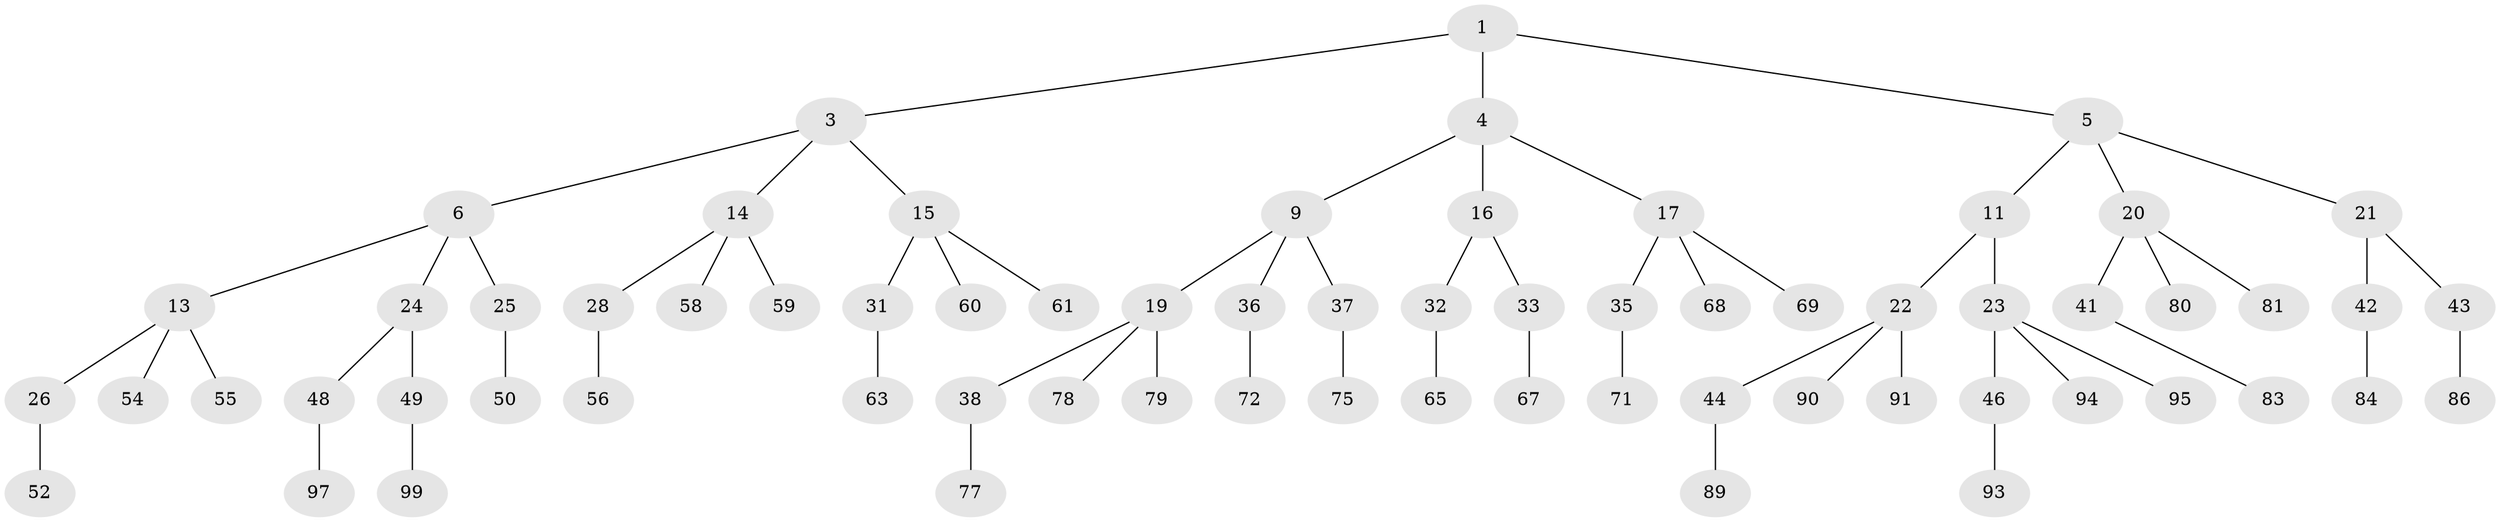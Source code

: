 // original degree distribution, {2: 0.02, 3: 0.48, 1: 0.5}
// Generated by graph-tools (version 1.1) at 2025/38/02/21/25 10:38:56]
// undirected, 68 vertices, 67 edges
graph export_dot {
graph [start="1"]
  node [color=gray90,style=filled];
  1 [super="+2"];
  3 [latent=1,super="+7"];
  4 [latent=0.5,super="+8"];
  5 [latent=0.5,super="+10"];
  6 [latent=0.5,super="+12"];
  9 [latent=0.333333,super="+18"];
  11 [latent=0.333333];
  13 [latent=0.333333,super="+27"];
  14 [latent=0.333333,super="+29"];
  15 [latent=0.333333,super="+30"];
  16 [latent=0.25];
  17 [latent=0.25,super="+34"];
  19 [latent=0.25,super="+39"];
  20 [latent=0.25,super="+40"];
  21 [latent=0.25];
  22 [latent=0.25,super="+45"];
  23 [latent=0.25,super="+47"];
  24 [latent=0.25];
  25 [latent=0.25,super="+51"];
  26 [latent=0.25,super="+53"];
  28 [latent=0.25,super="+57"];
  31 [latent=0.25,super="+62"];
  32 [latent=0.2,super="+64"];
  33 [latent=0.2,super="+66"];
  35 [latent=0.2,super="+70"];
  36 [latent=0.2,super="+73"];
  37 [latent=0.2,super="+74"];
  38 [latent=0.2,super="+76"];
  41 [latent=0.2,super="+82"];
  42 [latent=0.2,super="+85"];
  43 [latent=0.2,super="+87"];
  44 [latent=0.2,super="+88"];
  46 [latent=0.2,super="+92"];
  48 [latent=0.2,super="+96"];
  49 [latent=0.2,super="+98"];
  50 [latent=0.2,super="+100"];
  52 [latent=0.2];
  54 [latent=0.2];
  55 [latent=0.2];
  56 [latent=0.2];
  58 [latent=0.2];
  59 [latent=0.2];
  60 [latent=0.2];
  61 [latent=0.2];
  63 [latent=0.2];
  65 [latent=0.166667];
  67 [latent=0.166667];
  68 [latent=0.166667];
  69 [latent=0.166667];
  71 [latent=0.166667];
  72 [latent=0.166667];
  75 [latent=0.166667];
  77 [latent=0.166667];
  78 [latent=0.166667];
  79 [latent=0.166667];
  80 [latent=0.166667];
  81 [latent=0.166667];
  83 [latent=0.166667];
  84 [latent=0.166667];
  86 [latent=0.166667];
  89 [latent=0.166667];
  90 [latent=0.166667];
  91 [latent=0.166667];
  93 [latent=0.166667];
  94 [latent=0.166667];
  95 [latent=0.166667];
  97 [latent=0.166667];
  99 [latent=0.166667];
  1 -- 3;
  1 -- 4;
  1 -- 5;
  3 -- 6;
  3 -- 14;
  3 -- 15;
  4 -- 9;
  4 -- 16;
  4 -- 17;
  5 -- 11;
  5 -- 21;
  5 -- 20;
  6 -- 13;
  6 -- 24;
  6 -- 25;
  9 -- 19;
  9 -- 36;
  9 -- 37;
  11 -- 22;
  11 -- 23;
  13 -- 26;
  13 -- 54;
  13 -- 55;
  14 -- 28;
  14 -- 58;
  14 -- 59;
  15 -- 31;
  15 -- 60;
  15 -- 61;
  16 -- 32;
  16 -- 33;
  17 -- 35;
  17 -- 68;
  17 -- 69;
  19 -- 38;
  19 -- 78;
  19 -- 79;
  20 -- 41;
  20 -- 80;
  20 -- 81;
  21 -- 42;
  21 -- 43;
  22 -- 44;
  22 -- 90;
  22 -- 91;
  23 -- 46;
  23 -- 95;
  23 -- 94;
  24 -- 48;
  24 -- 49;
  25 -- 50;
  26 -- 52;
  28 -- 56;
  31 -- 63;
  32 -- 65;
  33 -- 67;
  35 -- 71;
  36 -- 72;
  37 -- 75;
  38 -- 77;
  41 -- 83;
  42 -- 84;
  43 -- 86;
  44 -- 89;
  46 -- 93;
  48 -- 97;
  49 -- 99;
}
